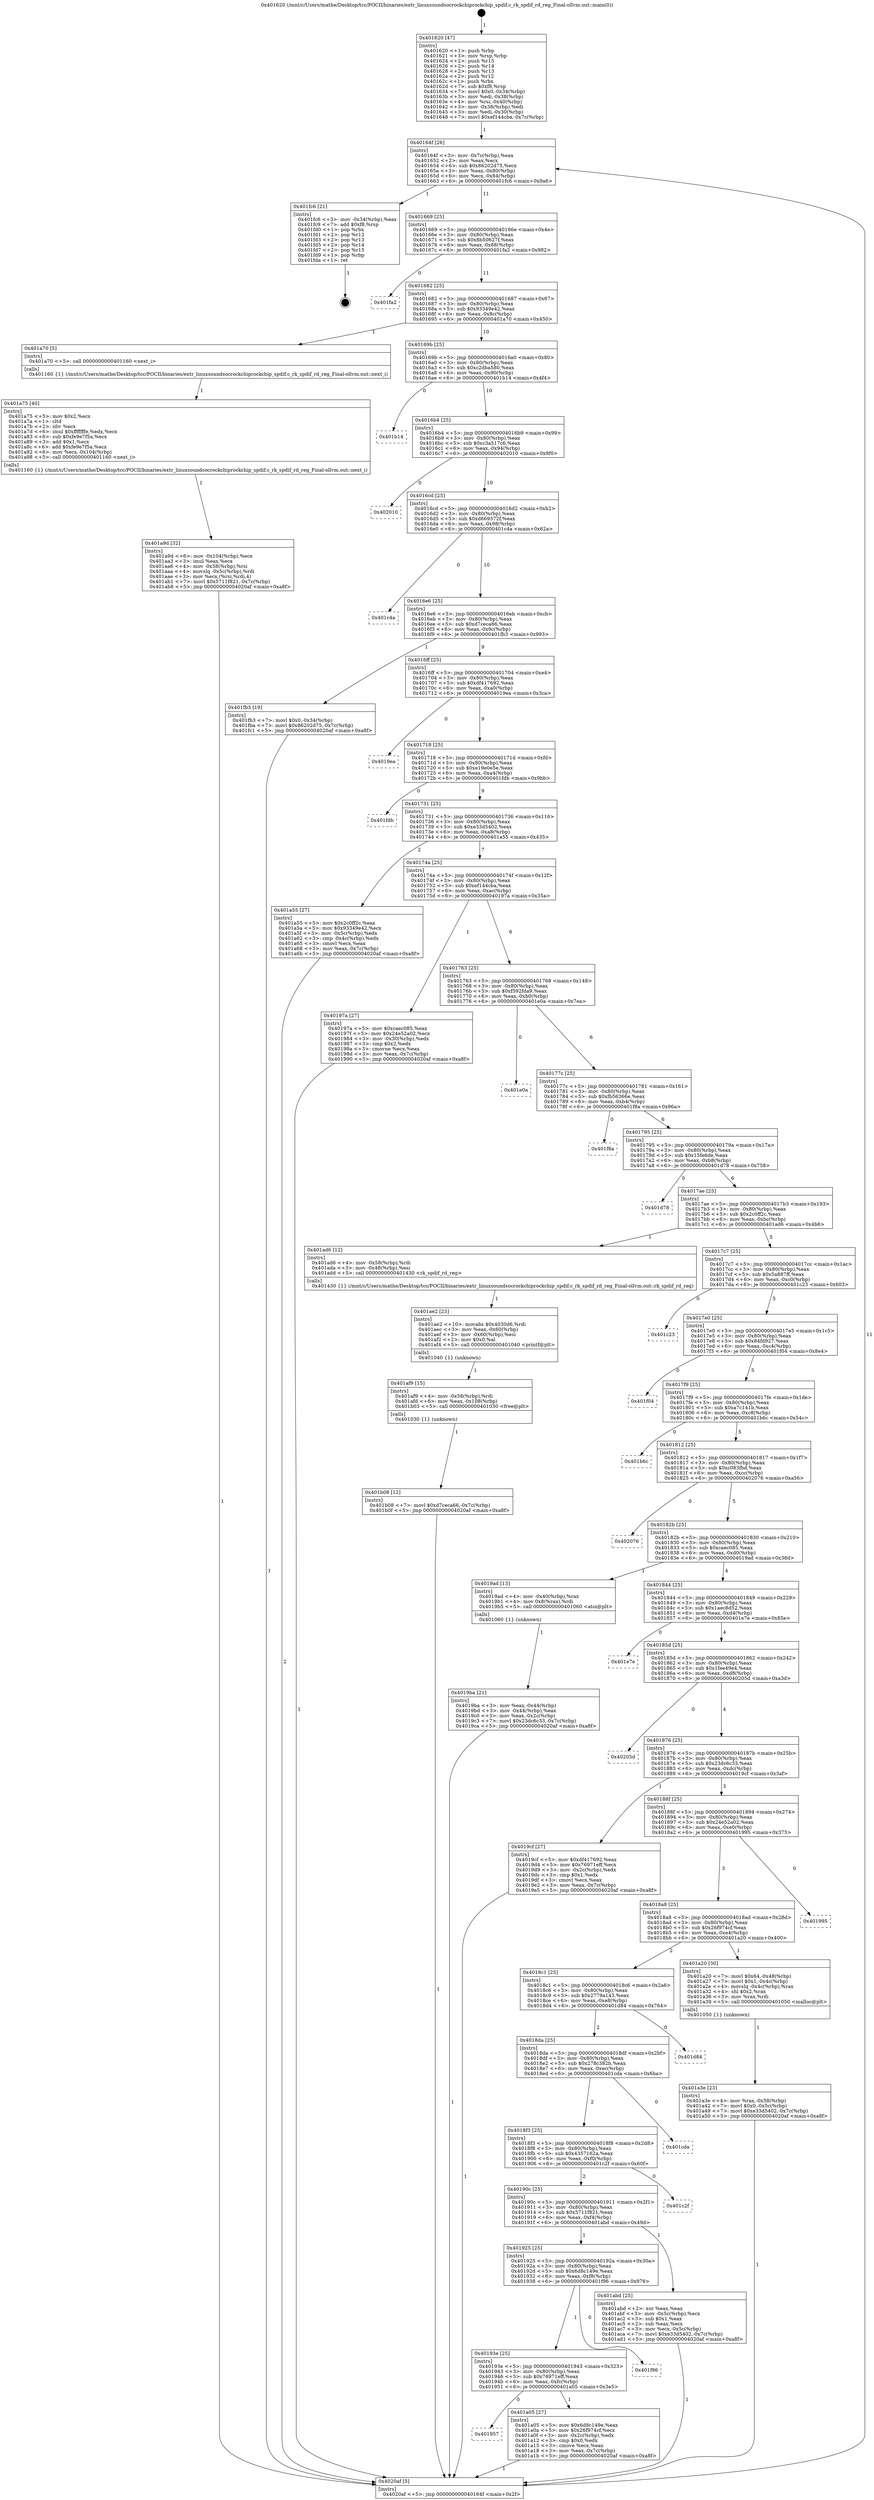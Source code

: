 digraph "0x401620" {
  label = "0x401620 (/mnt/c/Users/mathe/Desktop/tcc/POCII/binaries/extr_linuxsoundsocrockchiprockchip_spdif.c_rk_spdif_rd_reg_Final-ollvm.out::main(0))"
  labelloc = "t"
  node[shape=record]

  Entry [label="",width=0.3,height=0.3,shape=circle,fillcolor=black,style=filled]
  "0x40164f" [label="{
     0x40164f [26]\l
     | [instrs]\l
     &nbsp;&nbsp;0x40164f \<+3\>: mov -0x7c(%rbp),%eax\l
     &nbsp;&nbsp;0x401652 \<+2\>: mov %eax,%ecx\l
     &nbsp;&nbsp;0x401654 \<+6\>: sub $0x86202d75,%ecx\l
     &nbsp;&nbsp;0x40165a \<+3\>: mov %eax,-0x80(%rbp)\l
     &nbsp;&nbsp;0x40165d \<+6\>: mov %ecx,-0x84(%rbp)\l
     &nbsp;&nbsp;0x401663 \<+6\>: je 0000000000401fc6 \<main+0x9a6\>\l
  }"]
  "0x401fc6" [label="{
     0x401fc6 [21]\l
     | [instrs]\l
     &nbsp;&nbsp;0x401fc6 \<+3\>: mov -0x34(%rbp),%eax\l
     &nbsp;&nbsp;0x401fc9 \<+7\>: add $0xf8,%rsp\l
     &nbsp;&nbsp;0x401fd0 \<+1\>: pop %rbx\l
     &nbsp;&nbsp;0x401fd1 \<+2\>: pop %r12\l
     &nbsp;&nbsp;0x401fd3 \<+2\>: pop %r13\l
     &nbsp;&nbsp;0x401fd5 \<+2\>: pop %r14\l
     &nbsp;&nbsp;0x401fd7 \<+2\>: pop %r15\l
     &nbsp;&nbsp;0x401fd9 \<+1\>: pop %rbp\l
     &nbsp;&nbsp;0x401fda \<+1\>: ret\l
  }"]
  "0x401669" [label="{
     0x401669 [25]\l
     | [instrs]\l
     &nbsp;&nbsp;0x401669 \<+5\>: jmp 000000000040166e \<main+0x4e\>\l
     &nbsp;&nbsp;0x40166e \<+3\>: mov -0x80(%rbp),%eax\l
     &nbsp;&nbsp;0x401671 \<+5\>: sub $0x8b50627f,%eax\l
     &nbsp;&nbsp;0x401676 \<+6\>: mov %eax,-0x88(%rbp)\l
     &nbsp;&nbsp;0x40167c \<+6\>: je 0000000000401fa2 \<main+0x982\>\l
  }"]
  Exit [label="",width=0.3,height=0.3,shape=circle,fillcolor=black,style=filled,peripheries=2]
  "0x401fa2" [label="{
     0x401fa2\l
  }", style=dashed]
  "0x401682" [label="{
     0x401682 [25]\l
     | [instrs]\l
     &nbsp;&nbsp;0x401682 \<+5\>: jmp 0000000000401687 \<main+0x67\>\l
     &nbsp;&nbsp;0x401687 \<+3\>: mov -0x80(%rbp),%eax\l
     &nbsp;&nbsp;0x40168a \<+5\>: sub $0x93349e42,%eax\l
     &nbsp;&nbsp;0x40168f \<+6\>: mov %eax,-0x8c(%rbp)\l
     &nbsp;&nbsp;0x401695 \<+6\>: je 0000000000401a70 \<main+0x450\>\l
  }"]
  "0x401b08" [label="{
     0x401b08 [12]\l
     | [instrs]\l
     &nbsp;&nbsp;0x401b08 \<+7\>: movl $0xd7ceca66,-0x7c(%rbp)\l
     &nbsp;&nbsp;0x401b0f \<+5\>: jmp 00000000004020af \<main+0xa8f\>\l
  }"]
  "0x401a70" [label="{
     0x401a70 [5]\l
     | [instrs]\l
     &nbsp;&nbsp;0x401a70 \<+5\>: call 0000000000401160 \<next_i\>\l
     | [calls]\l
     &nbsp;&nbsp;0x401160 \{1\} (/mnt/c/Users/mathe/Desktop/tcc/POCII/binaries/extr_linuxsoundsocrockchiprockchip_spdif.c_rk_spdif_rd_reg_Final-ollvm.out::next_i)\l
  }"]
  "0x40169b" [label="{
     0x40169b [25]\l
     | [instrs]\l
     &nbsp;&nbsp;0x40169b \<+5\>: jmp 00000000004016a0 \<main+0x80\>\l
     &nbsp;&nbsp;0x4016a0 \<+3\>: mov -0x80(%rbp),%eax\l
     &nbsp;&nbsp;0x4016a3 \<+5\>: sub $0xc2dba580,%eax\l
     &nbsp;&nbsp;0x4016a8 \<+6\>: mov %eax,-0x90(%rbp)\l
     &nbsp;&nbsp;0x4016ae \<+6\>: je 0000000000401b14 \<main+0x4f4\>\l
  }"]
  "0x401af9" [label="{
     0x401af9 [15]\l
     | [instrs]\l
     &nbsp;&nbsp;0x401af9 \<+4\>: mov -0x58(%rbp),%rdi\l
     &nbsp;&nbsp;0x401afd \<+6\>: mov %eax,-0x108(%rbp)\l
     &nbsp;&nbsp;0x401b03 \<+5\>: call 0000000000401030 \<free@plt\>\l
     | [calls]\l
     &nbsp;&nbsp;0x401030 \{1\} (unknown)\l
  }"]
  "0x401b14" [label="{
     0x401b14\l
  }", style=dashed]
  "0x4016b4" [label="{
     0x4016b4 [25]\l
     | [instrs]\l
     &nbsp;&nbsp;0x4016b4 \<+5\>: jmp 00000000004016b9 \<main+0x99\>\l
     &nbsp;&nbsp;0x4016b9 \<+3\>: mov -0x80(%rbp),%eax\l
     &nbsp;&nbsp;0x4016bc \<+5\>: sub $0xc3a517c6,%eax\l
     &nbsp;&nbsp;0x4016c1 \<+6\>: mov %eax,-0x94(%rbp)\l
     &nbsp;&nbsp;0x4016c7 \<+6\>: je 0000000000402010 \<main+0x9f0\>\l
  }"]
  "0x401ae2" [label="{
     0x401ae2 [23]\l
     | [instrs]\l
     &nbsp;&nbsp;0x401ae2 \<+10\>: movabs $0x4030d6,%rdi\l
     &nbsp;&nbsp;0x401aec \<+3\>: mov %eax,-0x60(%rbp)\l
     &nbsp;&nbsp;0x401aef \<+3\>: mov -0x60(%rbp),%esi\l
     &nbsp;&nbsp;0x401af2 \<+2\>: mov $0x0,%al\l
     &nbsp;&nbsp;0x401af4 \<+5\>: call 0000000000401040 \<printf@plt\>\l
     | [calls]\l
     &nbsp;&nbsp;0x401040 \{1\} (unknown)\l
  }"]
  "0x402010" [label="{
     0x402010\l
  }", style=dashed]
  "0x4016cd" [label="{
     0x4016cd [25]\l
     | [instrs]\l
     &nbsp;&nbsp;0x4016cd \<+5\>: jmp 00000000004016d2 \<main+0xb2\>\l
     &nbsp;&nbsp;0x4016d2 \<+3\>: mov -0x80(%rbp),%eax\l
     &nbsp;&nbsp;0x4016d5 \<+5\>: sub $0xd669372f,%eax\l
     &nbsp;&nbsp;0x4016da \<+6\>: mov %eax,-0x98(%rbp)\l
     &nbsp;&nbsp;0x4016e0 \<+6\>: je 0000000000401c4a \<main+0x62a\>\l
  }"]
  "0x401a9d" [label="{
     0x401a9d [32]\l
     | [instrs]\l
     &nbsp;&nbsp;0x401a9d \<+6\>: mov -0x104(%rbp),%ecx\l
     &nbsp;&nbsp;0x401aa3 \<+3\>: imul %eax,%ecx\l
     &nbsp;&nbsp;0x401aa6 \<+4\>: mov -0x58(%rbp),%rsi\l
     &nbsp;&nbsp;0x401aaa \<+4\>: movslq -0x5c(%rbp),%rdi\l
     &nbsp;&nbsp;0x401aae \<+3\>: mov %ecx,(%rsi,%rdi,4)\l
     &nbsp;&nbsp;0x401ab1 \<+7\>: movl $0x5711f821,-0x7c(%rbp)\l
     &nbsp;&nbsp;0x401ab8 \<+5\>: jmp 00000000004020af \<main+0xa8f\>\l
  }"]
  "0x401c4a" [label="{
     0x401c4a\l
  }", style=dashed]
  "0x4016e6" [label="{
     0x4016e6 [25]\l
     | [instrs]\l
     &nbsp;&nbsp;0x4016e6 \<+5\>: jmp 00000000004016eb \<main+0xcb\>\l
     &nbsp;&nbsp;0x4016eb \<+3\>: mov -0x80(%rbp),%eax\l
     &nbsp;&nbsp;0x4016ee \<+5\>: sub $0xd7ceca66,%eax\l
     &nbsp;&nbsp;0x4016f3 \<+6\>: mov %eax,-0x9c(%rbp)\l
     &nbsp;&nbsp;0x4016f9 \<+6\>: je 0000000000401fb3 \<main+0x993\>\l
  }"]
  "0x401a75" [label="{
     0x401a75 [40]\l
     | [instrs]\l
     &nbsp;&nbsp;0x401a75 \<+5\>: mov $0x2,%ecx\l
     &nbsp;&nbsp;0x401a7a \<+1\>: cltd\l
     &nbsp;&nbsp;0x401a7b \<+2\>: idiv %ecx\l
     &nbsp;&nbsp;0x401a7d \<+6\>: imul $0xfffffffe,%edx,%ecx\l
     &nbsp;&nbsp;0x401a83 \<+6\>: sub $0xfe9e7f5a,%ecx\l
     &nbsp;&nbsp;0x401a89 \<+3\>: add $0x1,%ecx\l
     &nbsp;&nbsp;0x401a8c \<+6\>: add $0xfe9e7f5a,%ecx\l
     &nbsp;&nbsp;0x401a92 \<+6\>: mov %ecx,-0x104(%rbp)\l
     &nbsp;&nbsp;0x401a98 \<+5\>: call 0000000000401160 \<next_i\>\l
     | [calls]\l
     &nbsp;&nbsp;0x401160 \{1\} (/mnt/c/Users/mathe/Desktop/tcc/POCII/binaries/extr_linuxsoundsocrockchiprockchip_spdif.c_rk_spdif_rd_reg_Final-ollvm.out::next_i)\l
  }"]
  "0x401fb3" [label="{
     0x401fb3 [19]\l
     | [instrs]\l
     &nbsp;&nbsp;0x401fb3 \<+7\>: movl $0x0,-0x34(%rbp)\l
     &nbsp;&nbsp;0x401fba \<+7\>: movl $0x86202d75,-0x7c(%rbp)\l
     &nbsp;&nbsp;0x401fc1 \<+5\>: jmp 00000000004020af \<main+0xa8f\>\l
  }"]
  "0x4016ff" [label="{
     0x4016ff [25]\l
     | [instrs]\l
     &nbsp;&nbsp;0x4016ff \<+5\>: jmp 0000000000401704 \<main+0xe4\>\l
     &nbsp;&nbsp;0x401704 \<+3\>: mov -0x80(%rbp),%eax\l
     &nbsp;&nbsp;0x401707 \<+5\>: sub $0xdf417692,%eax\l
     &nbsp;&nbsp;0x40170c \<+6\>: mov %eax,-0xa0(%rbp)\l
     &nbsp;&nbsp;0x401712 \<+6\>: je 00000000004019ea \<main+0x3ca\>\l
  }"]
  "0x401a3e" [label="{
     0x401a3e [23]\l
     | [instrs]\l
     &nbsp;&nbsp;0x401a3e \<+4\>: mov %rax,-0x58(%rbp)\l
     &nbsp;&nbsp;0x401a42 \<+7\>: movl $0x0,-0x5c(%rbp)\l
     &nbsp;&nbsp;0x401a49 \<+7\>: movl $0xe33d5402,-0x7c(%rbp)\l
     &nbsp;&nbsp;0x401a50 \<+5\>: jmp 00000000004020af \<main+0xa8f\>\l
  }"]
  "0x4019ea" [label="{
     0x4019ea\l
  }", style=dashed]
  "0x401718" [label="{
     0x401718 [25]\l
     | [instrs]\l
     &nbsp;&nbsp;0x401718 \<+5\>: jmp 000000000040171d \<main+0xfd\>\l
     &nbsp;&nbsp;0x40171d \<+3\>: mov -0x80(%rbp),%eax\l
     &nbsp;&nbsp;0x401720 \<+5\>: sub $0xe19e0e5e,%eax\l
     &nbsp;&nbsp;0x401725 \<+6\>: mov %eax,-0xa4(%rbp)\l
     &nbsp;&nbsp;0x40172b \<+6\>: je 0000000000401fdb \<main+0x9bb\>\l
  }"]
  "0x401957" [label="{
     0x401957\l
  }", style=dashed]
  "0x401fdb" [label="{
     0x401fdb\l
  }", style=dashed]
  "0x401731" [label="{
     0x401731 [25]\l
     | [instrs]\l
     &nbsp;&nbsp;0x401731 \<+5\>: jmp 0000000000401736 \<main+0x116\>\l
     &nbsp;&nbsp;0x401736 \<+3\>: mov -0x80(%rbp),%eax\l
     &nbsp;&nbsp;0x401739 \<+5\>: sub $0xe33d5402,%eax\l
     &nbsp;&nbsp;0x40173e \<+6\>: mov %eax,-0xa8(%rbp)\l
     &nbsp;&nbsp;0x401744 \<+6\>: je 0000000000401a55 \<main+0x435\>\l
  }"]
  "0x401a05" [label="{
     0x401a05 [27]\l
     | [instrs]\l
     &nbsp;&nbsp;0x401a05 \<+5\>: mov $0x6d8c149e,%eax\l
     &nbsp;&nbsp;0x401a0a \<+5\>: mov $0x26f974cf,%ecx\l
     &nbsp;&nbsp;0x401a0f \<+3\>: mov -0x2c(%rbp),%edx\l
     &nbsp;&nbsp;0x401a12 \<+3\>: cmp $0x0,%edx\l
     &nbsp;&nbsp;0x401a15 \<+3\>: cmove %ecx,%eax\l
     &nbsp;&nbsp;0x401a18 \<+3\>: mov %eax,-0x7c(%rbp)\l
     &nbsp;&nbsp;0x401a1b \<+5\>: jmp 00000000004020af \<main+0xa8f\>\l
  }"]
  "0x401a55" [label="{
     0x401a55 [27]\l
     | [instrs]\l
     &nbsp;&nbsp;0x401a55 \<+5\>: mov $0x2c0ff2c,%eax\l
     &nbsp;&nbsp;0x401a5a \<+5\>: mov $0x93349e42,%ecx\l
     &nbsp;&nbsp;0x401a5f \<+3\>: mov -0x5c(%rbp),%edx\l
     &nbsp;&nbsp;0x401a62 \<+3\>: cmp -0x4c(%rbp),%edx\l
     &nbsp;&nbsp;0x401a65 \<+3\>: cmovl %ecx,%eax\l
     &nbsp;&nbsp;0x401a68 \<+3\>: mov %eax,-0x7c(%rbp)\l
     &nbsp;&nbsp;0x401a6b \<+5\>: jmp 00000000004020af \<main+0xa8f\>\l
  }"]
  "0x40174a" [label="{
     0x40174a [25]\l
     | [instrs]\l
     &nbsp;&nbsp;0x40174a \<+5\>: jmp 000000000040174f \<main+0x12f\>\l
     &nbsp;&nbsp;0x40174f \<+3\>: mov -0x80(%rbp),%eax\l
     &nbsp;&nbsp;0x401752 \<+5\>: sub $0xef144cba,%eax\l
     &nbsp;&nbsp;0x401757 \<+6\>: mov %eax,-0xac(%rbp)\l
     &nbsp;&nbsp;0x40175d \<+6\>: je 000000000040197a \<main+0x35a\>\l
  }"]
  "0x40193e" [label="{
     0x40193e [25]\l
     | [instrs]\l
     &nbsp;&nbsp;0x40193e \<+5\>: jmp 0000000000401943 \<main+0x323\>\l
     &nbsp;&nbsp;0x401943 \<+3\>: mov -0x80(%rbp),%eax\l
     &nbsp;&nbsp;0x401946 \<+5\>: sub $0x76971eff,%eax\l
     &nbsp;&nbsp;0x40194b \<+6\>: mov %eax,-0xfc(%rbp)\l
     &nbsp;&nbsp;0x401951 \<+6\>: je 0000000000401a05 \<main+0x3e5\>\l
  }"]
  "0x40197a" [label="{
     0x40197a [27]\l
     | [instrs]\l
     &nbsp;&nbsp;0x40197a \<+5\>: mov $0xcaec085,%eax\l
     &nbsp;&nbsp;0x40197f \<+5\>: mov $0x24e52a02,%ecx\l
     &nbsp;&nbsp;0x401984 \<+3\>: mov -0x30(%rbp),%edx\l
     &nbsp;&nbsp;0x401987 \<+3\>: cmp $0x2,%edx\l
     &nbsp;&nbsp;0x40198a \<+3\>: cmovne %ecx,%eax\l
     &nbsp;&nbsp;0x40198d \<+3\>: mov %eax,-0x7c(%rbp)\l
     &nbsp;&nbsp;0x401990 \<+5\>: jmp 00000000004020af \<main+0xa8f\>\l
  }"]
  "0x401763" [label="{
     0x401763 [25]\l
     | [instrs]\l
     &nbsp;&nbsp;0x401763 \<+5\>: jmp 0000000000401768 \<main+0x148\>\l
     &nbsp;&nbsp;0x401768 \<+3\>: mov -0x80(%rbp),%eax\l
     &nbsp;&nbsp;0x40176b \<+5\>: sub $0xf592fda9,%eax\l
     &nbsp;&nbsp;0x401770 \<+6\>: mov %eax,-0xb0(%rbp)\l
     &nbsp;&nbsp;0x401776 \<+6\>: je 0000000000401e0a \<main+0x7ea\>\l
  }"]
  "0x4020af" [label="{
     0x4020af [5]\l
     | [instrs]\l
     &nbsp;&nbsp;0x4020af \<+5\>: jmp 000000000040164f \<main+0x2f\>\l
  }"]
  "0x401620" [label="{
     0x401620 [47]\l
     | [instrs]\l
     &nbsp;&nbsp;0x401620 \<+1\>: push %rbp\l
     &nbsp;&nbsp;0x401621 \<+3\>: mov %rsp,%rbp\l
     &nbsp;&nbsp;0x401624 \<+2\>: push %r15\l
     &nbsp;&nbsp;0x401626 \<+2\>: push %r14\l
     &nbsp;&nbsp;0x401628 \<+2\>: push %r13\l
     &nbsp;&nbsp;0x40162a \<+2\>: push %r12\l
     &nbsp;&nbsp;0x40162c \<+1\>: push %rbx\l
     &nbsp;&nbsp;0x40162d \<+7\>: sub $0xf8,%rsp\l
     &nbsp;&nbsp;0x401634 \<+7\>: movl $0x0,-0x34(%rbp)\l
     &nbsp;&nbsp;0x40163b \<+3\>: mov %edi,-0x38(%rbp)\l
     &nbsp;&nbsp;0x40163e \<+4\>: mov %rsi,-0x40(%rbp)\l
     &nbsp;&nbsp;0x401642 \<+3\>: mov -0x38(%rbp),%edi\l
     &nbsp;&nbsp;0x401645 \<+3\>: mov %edi,-0x30(%rbp)\l
     &nbsp;&nbsp;0x401648 \<+7\>: movl $0xef144cba,-0x7c(%rbp)\l
  }"]
  "0x401f96" [label="{
     0x401f96\l
  }", style=dashed]
  "0x401e0a" [label="{
     0x401e0a\l
  }", style=dashed]
  "0x40177c" [label="{
     0x40177c [25]\l
     | [instrs]\l
     &nbsp;&nbsp;0x40177c \<+5\>: jmp 0000000000401781 \<main+0x161\>\l
     &nbsp;&nbsp;0x401781 \<+3\>: mov -0x80(%rbp),%eax\l
     &nbsp;&nbsp;0x401784 \<+5\>: sub $0xfb56366e,%eax\l
     &nbsp;&nbsp;0x401789 \<+6\>: mov %eax,-0xb4(%rbp)\l
     &nbsp;&nbsp;0x40178f \<+6\>: je 0000000000401f8a \<main+0x96a\>\l
  }"]
  "0x401925" [label="{
     0x401925 [25]\l
     | [instrs]\l
     &nbsp;&nbsp;0x401925 \<+5\>: jmp 000000000040192a \<main+0x30a\>\l
     &nbsp;&nbsp;0x40192a \<+3\>: mov -0x80(%rbp),%eax\l
     &nbsp;&nbsp;0x40192d \<+5\>: sub $0x6d8c149e,%eax\l
     &nbsp;&nbsp;0x401932 \<+6\>: mov %eax,-0xf8(%rbp)\l
     &nbsp;&nbsp;0x401938 \<+6\>: je 0000000000401f96 \<main+0x976\>\l
  }"]
  "0x401f8a" [label="{
     0x401f8a\l
  }", style=dashed]
  "0x401795" [label="{
     0x401795 [25]\l
     | [instrs]\l
     &nbsp;&nbsp;0x401795 \<+5\>: jmp 000000000040179a \<main+0x17a\>\l
     &nbsp;&nbsp;0x40179a \<+3\>: mov -0x80(%rbp),%eax\l
     &nbsp;&nbsp;0x40179d \<+5\>: sub $0x15fe6de,%eax\l
     &nbsp;&nbsp;0x4017a2 \<+6\>: mov %eax,-0xb8(%rbp)\l
     &nbsp;&nbsp;0x4017a8 \<+6\>: je 0000000000401d78 \<main+0x758\>\l
  }"]
  "0x401abd" [label="{
     0x401abd [25]\l
     | [instrs]\l
     &nbsp;&nbsp;0x401abd \<+2\>: xor %eax,%eax\l
     &nbsp;&nbsp;0x401abf \<+3\>: mov -0x5c(%rbp),%ecx\l
     &nbsp;&nbsp;0x401ac2 \<+3\>: sub $0x1,%eax\l
     &nbsp;&nbsp;0x401ac5 \<+2\>: sub %eax,%ecx\l
     &nbsp;&nbsp;0x401ac7 \<+3\>: mov %ecx,-0x5c(%rbp)\l
     &nbsp;&nbsp;0x401aca \<+7\>: movl $0xe33d5402,-0x7c(%rbp)\l
     &nbsp;&nbsp;0x401ad1 \<+5\>: jmp 00000000004020af \<main+0xa8f\>\l
  }"]
  "0x401d78" [label="{
     0x401d78\l
  }", style=dashed]
  "0x4017ae" [label="{
     0x4017ae [25]\l
     | [instrs]\l
     &nbsp;&nbsp;0x4017ae \<+5\>: jmp 00000000004017b3 \<main+0x193\>\l
     &nbsp;&nbsp;0x4017b3 \<+3\>: mov -0x80(%rbp),%eax\l
     &nbsp;&nbsp;0x4017b6 \<+5\>: sub $0x2c0ff2c,%eax\l
     &nbsp;&nbsp;0x4017bb \<+6\>: mov %eax,-0xbc(%rbp)\l
     &nbsp;&nbsp;0x4017c1 \<+6\>: je 0000000000401ad6 \<main+0x4b6\>\l
  }"]
  "0x40190c" [label="{
     0x40190c [25]\l
     | [instrs]\l
     &nbsp;&nbsp;0x40190c \<+5\>: jmp 0000000000401911 \<main+0x2f1\>\l
     &nbsp;&nbsp;0x401911 \<+3\>: mov -0x80(%rbp),%eax\l
     &nbsp;&nbsp;0x401914 \<+5\>: sub $0x5711f821,%eax\l
     &nbsp;&nbsp;0x401919 \<+6\>: mov %eax,-0xf4(%rbp)\l
     &nbsp;&nbsp;0x40191f \<+6\>: je 0000000000401abd \<main+0x49d\>\l
  }"]
  "0x401ad6" [label="{
     0x401ad6 [12]\l
     | [instrs]\l
     &nbsp;&nbsp;0x401ad6 \<+4\>: mov -0x58(%rbp),%rdi\l
     &nbsp;&nbsp;0x401ada \<+3\>: mov -0x48(%rbp),%esi\l
     &nbsp;&nbsp;0x401add \<+5\>: call 0000000000401430 \<rk_spdif_rd_reg\>\l
     | [calls]\l
     &nbsp;&nbsp;0x401430 \{1\} (/mnt/c/Users/mathe/Desktop/tcc/POCII/binaries/extr_linuxsoundsocrockchiprockchip_spdif.c_rk_spdif_rd_reg_Final-ollvm.out::rk_spdif_rd_reg)\l
  }"]
  "0x4017c7" [label="{
     0x4017c7 [25]\l
     | [instrs]\l
     &nbsp;&nbsp;0x4017c7 \<+5\>: jmp 00000000004017cc \<main+0x1ac\>\l
     &nbsp;&nbsp;0x4017cc \<+3\>: mov -0x80(%rbp),%eax\l
     &nbsp;&nbsp;0x4017cf \<+5\>: sub $0x5a887ff,%eax\l
     &nbsp;&nbsp;0x4017d4 \<+6\>: mov %eax,-0xc0(%rbp)\l
     &nbsp;&nbsp;0x4017da \<+6\>: je 0000000000401c23 \<main+0x603\>\l
  }"]
  "0x401c2f" [label="{
     0x401c2f\l
  }", style=dashed]
  "0x401c23" [label="{
     0x401c23\l
  }", style=dashed]
  "0x4017e0" [label="{
     0x4017e0 [25]\l
     | [instrs]\l
     &nbsp;&nbsp;0x4017e0 \<+5\>: jmp 00000000004017e5 \<main+0x1c5\>\l
     &nbsp;&nbsp;0x4017e5 \<+3\>: mov -0x80(%rbp),%eax\l
     &nbsp;&nbsp;0x4017e8 \<+5\>: sub $0x84fd927,%eax\l
     &nbsp;&nbsp;0x4017ed \<+6\>: mov %eax,-0xc4(%rbp)\l
     &nbsp;&nbsp;0x4017f3 \<+6\>: je 0000000000401f04 \<main+0x8e4\>\l
  }"]
  "0x4018f3" [label="{
     0x4018f3 [25]\l
     | [instrs]\l
     &nbsp;&nbsp;0x4018f3 \<+5\>: jmp 00000000004018f8 \<main+0x2d8\>\l
     &nbsp;&nbsp;0x4018f8 \<+3\>: mov -0x80(%rbp),%eax\l
     &nbsp;&nbsp;0x4018fb \<+5\>: sub $0x4357162a,%eax\l
     &nbsp;&nbsp;0x401900 \<+6\>: mov %eax,-0xf0(%rbp)\l
     &nbsp;&nbsp;0x401906 \<+6\>: je 0000000000401c2f \<main+0x60f\>\l
  }"]
  "0x401f04" [label="{
     0x401f04\l
  }", style=dashed]
  "0x4017f9" [label="{
     0x4017f9 [25]\l
     | [instrs]\l
     &nbsp;&nbsp;0x4017f9 \<+5\>: jmp 00000000004017fe \<main+0x1de\>\l
     &nbsp;&nbsp;0x4017fe \<+3\>: mov -0x80(%rbp),%eax\l
     &nbsp;&nbsp;0x401801 \<+5\>: sub $0xa7c141b,%eax\l
     &nbsp;&nbsp;0x401806 \<+6\>: mov %eax,-0xc8(%rbp)\l
     &nbsp;&nbsp;0x40180c \<+6\>: je 0000000000401b6c \<main+0x54c\>\l
  }"]
  "0x401cda" [label="{
     0x401cda\l
  }", style=dashed]
  "0x401b6c" [label="{
     0x401b6c\l
  }", style=dashed]
  "0x401812" [label="{
     0x401812 [25]\l
     | [instrs]\l
     &nbsp;&nbsp;0x401812 \<+5\>: jmp 0000000000401817 \<main+0x1f7\>\l
     &nbsp;&nbsp;0x401817 \<+3\>: mov -0x80(%rbp),%eax\l
     &nbsp;&nbsp;0x40181a \<+5\>: sub $0xc083fbd,%eax\l
     &nbsp;&nbsp;0x40181f \<+6\>: mov %eax,-0xcc(%rbp)\l
     &nbsp;&nbsp;0x401825 \<+6\>: je 0000000000402076 \<main+0xa56\>\l
  }"]
  "0x4018da" [label="{
     0x4018da [25]\l
     | [instrs]\l
     &nbsp;&nbsp;0x4018da \<+5\>: jmp 00000000004018df \<main+0x2bf\>\l
     &nbsp;&nbsp;0x4018df \<+3\>: mov -0x80(%rbp),%eax\l
     &nbsp;&nbsp;0x4018e2 \<+5\>: sub $0x278c382b,%eax\l
     &nbsp;&nbsp;0x4018e7 \<+6\>: mov %eax,-0xec(%rbp)\l
     &nbsp;&nbsp;0x4018ed \<+6\>: je 0000000000401cda \<main+0x6ba\>\l
  }"]
  "0x402076" [label="{
     0x402076\l
  }", style=dashed]
  "0x40182b" [label="{
     0x40182b [25]\l
     | [instrs]\l
     &nbsp;&nbsp;0x40182b \<+5\>: jmp 0000000000401830 \<main+0x210\>\l
     &nbsp;&nbsp;0x401830 \<+3\>: mov -0x80(%rbp),%eax\l
     &nbsp;&nbsp;0x401833 \<+5\>: sub $0xcaec085,%eax\l
     &nbsp;&nbsp;0x401838 \<+6\>: mov %eax,-0xd0(%rbp)\l
     &nbsp;&nbsp;0x40183e \<+6\>: je 00000000004019ad \<main+0x38d\>\l
  }"]
  "0x401d84" [label="{
     0x401d84\l
  }", style=dashed]
  "0x4019ad" [label="{
     0x4019ad [13]\l
     | [instrs]\l
     &nbsp;&nbsp;0x4019ad \<+4\>: mov -0x40(%rbp),%rax\l
     &nbsp;&nbsp;0x4019b1 \<+4\>: mov 0x8(%rax),%rdi\l
     &nbsp;&nbsp;0x4019b5 \<+5\>: call 0000000000401060 \<atoi@plt\>\l
     | [calls]\l
     &nbsp;&nbsp;0x401060 \{1\} (unknown)\l
  }"]
  "0x401844" [label="{
     0x401844 [25]\l
     | [instrs]\l
     &nbsp;&nbsp;0x401844 \<+5\>: jmp 0000000000401849 \<main+0x229\>\l
     &nbsp;&nbsp;0x401849 \<+3\>: mov -0x80(%rbp),%eax\l
     &nbsp;&nbsp;0x40184c \<+5\>: sub $0x1aec8d52,%eax\l
     &nbsp;&nbsp;0x401851 \<+6\>: mov %eax,-0xd4(%rbp)\l
     &nbsp;&nbsp;0x401857 \<+6\>: je 0000000000401e7e \<main+0x85e\>\l
  }"]
  "0x4019ba" [label="{
     0x4019ba [21]\l
     | [instrs]\l
     &nbsp;&nbsp;0x4019ba \<+3\>: mov %eax,-0x44(%rbp)\l
     &nbsp;&nbsp;0x4019bd \<+3\>: mov -0x44(%rbp),%eax\l
     &nbsp;&nbsp;0x4019c0 \<+3\>: mov %eax,-0x2c(%rbp)\l
     &nbsp;&nbsp;0x4019c3 \<+7\>: movl $0x23dc6c33,-0x7c(%rbp)\l
     &nbsp;&nbsp;0x4019ca \<+5\>: jmp 00000000004020af \<main+0xa8f\>\l
  }"]
  "0x4018c1" [label="{
     0x4018c1 [25]\l
     | [instrs]\l
     &nbsp;&nbsp;0x4018c1 \<+5\>: jmp 00000000004018c6 \<main+0x2a6\>\l
     &nbsp;&nbsp;0x4018c6 \<+3\>: mov -0x80(%rbp),%eax\l
     &nbsp;&nbsp;0x4018c9 \<+5\>: sub $0x2779a143,%eax\l
     &nbsp;&nbsp;0x4018ce \<+6\>: mov %eax,-0xe8(%rbp)\l
     &nbsp;&nbsp;0x4018d4 \<+6\>: je 0000000000401d84 \<main+0x764\>\l
  }"]
  "0x401e7e" [label="{
     0x401e7e\l
  }", style=dashed]
  "0x40185d" [label="{
     0x40185d [25]\l
     | [instrs]\l
     &nbsp;&nbsp;0x40185d \<+5\>: jmp 0000000000401862 \<main+0x242\>\l
     &nbsp;&nbsp;0x401862 \<+3\>: mov -0x80(%rbp),%eax\l
     &nbsp;&nbsp;0x401865 \<+5\>: sub $0x1fee49e4,%eax\l
     &nbsp;&nbsp;0x40186a \<+6\>: mov %eax,-0xd8(%rbp)\l
     &nbsp;&nbsp;0x401870 \<+6\>: je 000000000040205d \<main+0xa3d\>\l
  }"]
  "0x401a20" [label="{
     0x401a20 [30]\l
     | [instrs]\l
     &nbsp;&nbsp;0x401a20 \<+7\>: movl $0x64,-0x48(%rbp)\l
     &nbsp;&nbsp;0x401a27 \<+7\>: movl $0x1,-0x4c(%rbp)\l
     &nbsp;&nbsp;0x401a2e \<+4\>: movslq -0x4c(%rbp),%rax\l
     &nbsp;&nbsp;0x401a32 \<+4\>: shl $0x2,%rax\l
     &nbsp;&nbsp;0x401a36 \<+3\>: mov %rax,%rdi\l
     &nbsp;&nbsp;0x401a39 \<+5\>: call 0000000000401050 \<malloc@plt\>\l
     | [calls]\l
     &nbsp;&nbsp;0x401050 \{1\} (unknown)\l
  }"]
  "0x40205d" [label="{
     0x40205d\l
  }", style=dashed]
  "0x401876" [label="{
     0x401876 [25]\l
     | [instrs]\l
     &nbsp;&nbsp;0x401876 \<+5\>: jmp 000000000040187b \<main+0x25b\>\l
     &nbsp;&nbsp;0x40187b \<+3\>: mov -0x80(%rbp),%eax\l
     &nbsp;&nbsp;0x40187e \<+5\>: sub $0x23dc6c33,%eax\l
     &nbsp;&nbsp;0x401883 \<+6\>: mov %eax,-0xdc(%rbp)\l
     &nbsp;&nbsp;0x401889 \<+6\>: je 00000000004019cf \<main+0x3af\>\l
  }"]
  "0x4018a8" [label="{
     0x4018a8 [25]\l
     | [instrs]\l
     &nbsp;&nbsp;0x4018a8 \<+5\>: jmp 00000000004018ad \<main+0x28d\>\l
     &nbsp;&nbsp;0x4018ad \<+3\>: mov -0x80(%rbp),%eax\l
     &nbsp;&nbsp;0x4018b0 \<+5\>: sub $0x26f974cf,%eax\l
     &nbsp;&nbsp;0x4018b5 \<+6\>: mov %eax,-0xe4(%rbp)\l
     &nbsp;&nbsp;0x4018bb \<+6\>: je 0000000000401a20 \<main+0x400\>\l
  }"]
  "0x4019cf" [label="{
     0x4019cf [27]\l
     | [instrs]\l
     &nbsp;&nbsp;0x4019cf \<+5\>: mov $0xdf417692,%eax\l
     &nbsp;&nbsp;0x4019d4 \<+5\>: mov $0x76971eff,%ecx\l
     &nbsp;&nbsp;0x4019d9 \<+3\>: mov -0x2c(%rbp),%edx\l
     &nbsp;&nbsp;0x4019dc \<+3\>: cmp $0x1,%edx\l
     &nbsp;&nbsp;0x4019df \<+3\>: cmovl %ecx,%eax\l
     &nbsp;&nbsp;0x4019e2 \<+3\>: mov %eax,-0x7c(%rbp)\l
     &nbsp;&nbsp;0x4019e5 \<+5\>: jmp 00000000004020af \<main+0xa8f\>\l
  }"]
  "0x40188f" [label="{
     0x40188f [25]\l
     | [instrs]\l
     &nbsp;&nbsp;0x40188f \<+5\>: jmp 0000000000401894 \<main+0x274\>\l
     &nbsp;&nbsp;0x401894 \<+3\>: mov -0x80(%rbp),%eax\l
     &nbsp;&nbsp;0x401897 \<+5\>: sub $0x24e52a02,%eax\l
     &nbsp;&nbsp;0x40189c \<+6\>: mov %eax,-0xe0(%rbp)\l
     &nbsp;&nbsp;0x4018a2 \<+6\>: je 0000000000401995 \<main+0x375\>\l
  }"]
  "0x401995" [label="{
     0x401995\l
  }", style=dashed]
  Entry -> "0x401620" [label=" 1"]
  "0x40164f" -> "0x401fc6" [label=" 1"]
  "0x40164f" -> "0x401669" [label=" 11"]
  "0x401fc6" -> Exit [label=" 1"]
  "0x401669" -> "0x401fa2" [label=" 0"]
  "0x401669" -> "0x401682" [label=" 11"]
  "0x401fb3" -> "0x4020af" [label=" 1"]
  "0x401682" -> "0x401a70" [label=" 1"]
  "0x401682" -> "0x40169b" [label=" 10"]
  "0x401b08" -> "0x4020af" [label=" 1"]
  "0x40169b" -> "0x401b14" [label=" 0"]
  "0x40169b" -> "0x4016b4" [label=" 10"]
  "0x401af9" -> "0x401b08" [label=" 1"]
  "0x4016b4" -> "0x402010" [label=" 0"]
  "0x4016b4" -> "0x4016cd" [label=" 10"]
  "0x401ae2" -> "0x401af9" [label=" 1"]
  "0x4016cd" -> "0x401c4a" [label=" 0"]
  "0x4016cd" -> "0x4016e6" [label=" 10"]
  "0x401ad6" -> "0x401ae2" [label=" 1"]
  "0x4016e6" -> "0x401fb3" [label=" 1"]
  "0x4016e6" -> "0x4016ff" [label=" 9"]
  "0x401abd" -> "0x4020af" [label=" 1"]
  "0x4016ff" -> "0x4019ea" [label=" 0"]
  "0x4016ff" -> "0x401718" [label=" 9"]
  "0x401a9d" -> "0x4020af" [label=" 1"]
  "0x401718" -> "0x401fdb" [label=" 0"]
  "0x401718" -> "0x401731" [label=" 9"]
  "0x401a75" -> "0x401a9d" [label=" 1"]
  "0x401731" -> "0x401a55" [label=" 2"]
  "0x401731" -> "0x40174a" [label=" 7"]
  "0x401a70" -> "0x401a75" [label=" 1"]
  "0x40174a" -> "0x40197a" [label=" 1"]
  "0x40174a" -> "0x401763" [label=" 6"]
  "0x40197a" -> "0x4020af" [label=" 1"]
  "0x401620" -> "0x40164f" [label=" 1"]
  "0x4020af" -> "0x40164f" [label=" 11"]
  "0x401a3e" -> "0x4020af" [label=" 1"]
  "0x401763" -> "0x401e0a" [label=" 0"]
  "0x401763" -> "0x40177c" [label=" 6"]
  "0x401a20" -> "0x401a3e" [label=" 1"]
  "0x40177c" -> "0x401f8a" [label=" 0"]
  "0x40177c" -> "0x401795" [label=" 6"]
  "0x40193e" -> "0x401957" [label=" 0"]
  "0x401795" -> "0x401d78" [label=" 0"]
  "0x401795" -> "0x4017ae" [label=" 6"]
  "0x40193e" -> "0x401a05" [label=" 1"]
  "0x4017ae" -> "0x401ad6" [label=" 1"]
  "0x4017ae" -> "0x4017c7" [label=" 5"]
  "0x401925" -> "0x40193e" [label=" 1"]
  "0x4017c7" -> "0x401c23" [label=" 0"]
  "0x4017c7" -> "0x4017e0" [label=" 5"]
  "0x401925" -> "0x401f96" [label=" 0"]
  "0x4017e0" -> "0x401f04" [label=" 0"]
  "0x4017e0" -> "0x4017f9" [label=" 5"]
  "0x40190c" -> "0x401925" [label=" 1"]
  "0x4017f9" -> "0x401b6c" [label=" 0"]
  "0x4017f9" -> "0x401812" [label=" 5"]
  "0x40190c" -> "0x401abd" [label=" 1"]
  "0x401812" -> "0x402076" [label=" 0"]
  "0x401812" -> "0x40182b" [label=" 5"]
  "0x4018f3" -> "0x40190c" [label=" 2"]
  "0x40182b" -> "0x4019ad" [label=" 1"]
  "0x40182b" -> "0x401844" [label=" 4"]
  "0x4019ad" -> "0x4019ba" [label=" 1"]
  "0x4019ba" -> "0x4020af" [label=" 1"]
  "0x4018f3" -> "0x401c2f" [label=" 0"]
  "0x401844" -> "0x401e7e" [label=" 0"]
  "0x401844" -> "0x40185d" [label=" 4"]
  "0x4018da" -> "0x4018f3" [label=" 2"]
  "0x40185d" -> "0x40205d" [label=" 0"]
  "0x40185d" -> "0x401876" [label=" 4"]
  "0x4018da" -> "0x401cda" [label=" 0"]
  "0x401876" -> "0x4019cf" [label=" 1"]
  "0x401876" -> "0x40188f" [label=" 3"]
  "0x4019cf" -> "0x4020af" [label=" 1"]
  "0x4018c1" -> "0x4018da" [label=" 2"]
  "0x40188f" -> "0x401995" [label=" 0"]
  "0x40188f" -> "0x4018a8" [label=" 3"]
  "0x401a55" -> "0x4020af" [label=" 2"]
  "0x4018a8" -> "0x401a20" [label=" 1"]
  "0x4018a8" -> "0x4018c1" [label=" 2"]
  "0x401a05" -> "0x4020af" [label=" 1"]
  "0x4018c1" -> "0x401d84" [label=" 0"]
}
